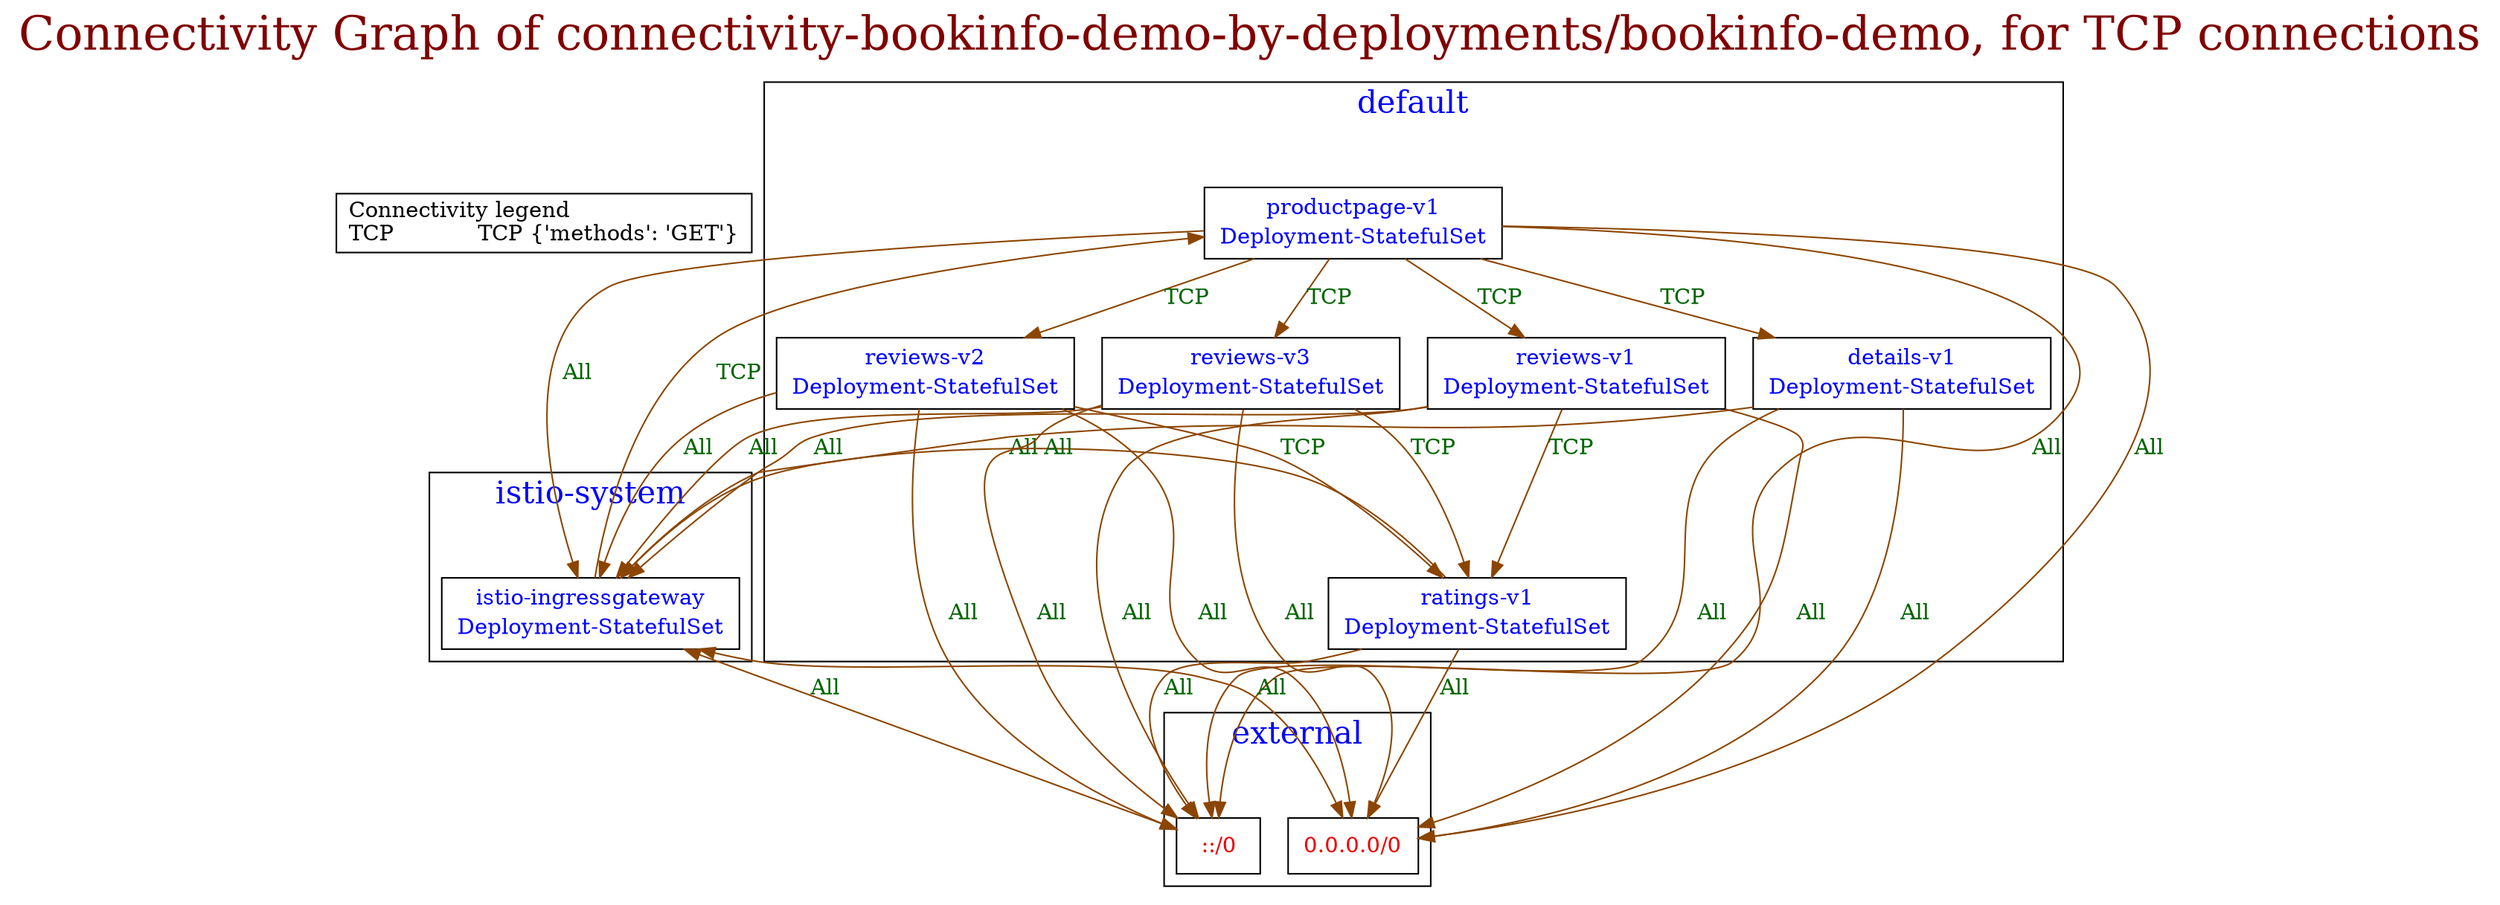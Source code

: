 // The Connectivity Graph of connectivity-bookinfo-demo-by-deployments/bookinfo-demo, for TCP connections
digraph {
	label="Connectivity Graph of connectivity-bookinfo-demo-by-deployments/bookinfo-demo, for TCP connections"	labelloc = "t"
	fontsize=30
	fontcolor=webmaroon
	dict_box [label="Connectivity legend\lTCP            TCP {'methods': 'GET'}\l" shape=box]
subgraph cluster_default_namespace{
	label="default"
	fontsize=20
	fontcolor=blue
	"default/details-v1(Deployment-StatefulSet)" [label=<<table border="0" cellspacing="0"><tr><td>details-v1</td></tr><tr><td>Deployment-StatefulSet</td></tr></table>> shape=box fontcolor=blue]
	"default/productpage-v1(Deployment-StatefulSet)" [label=<<table border="0" cellspacing="0"><tr><td>productpage-v1</td></tr><tr><td>Deployment-StatefulSet</td></tr></table>> shape=box fontcolor=blue]
	"default/ratings-v1(Deployment-StatefulSet)" [label=<<table border="0" cellspacing="0"><tr><td>ratings-v1</td></tr><tr><td>Deployment-StatefulSet</td></tr></table>> shape=box fontcolor=blue]
	"default/reviews-v1(Deployment-StatefulSet)" [label=<<table border="0" cellspacing="0"><tr><td>reviews-v1</td></tr><tr><td>Deployment-StatefulSet</td></tr></table>> shape=box fontcolor=blue]
	"default/reviews-v2(Deployment-StatefulSet)" [label=<<table border="0" cellspacing="0"><tr><td>reviews-v2</td></tr><tr><td>Deployment-StatefulSet</td></tr></table>> shape=box fontcolor=blue]
	"default/reviews-v3(Deployment-StatefulSet)" [label=<<table border="0" cellspacing="0"><tr><td>reviews-v3</td></tr><tr><td>Deployment-StatefulSet</td></tr></table>> shape=box fontcolor=blue]
}
subgraph cluster_external_namespace{
	label="external"
	fontsize=20
	fontcolor=blue
	"0.0.0.0/0" [label=<<table border="0" cellspacing="0"><tr><td>0.0.0.0/0</td></tr></table>> shape=box fontcolor=red2]
	"::/0" [label=<<table border="0" cellspacing="0"><tr><td>::/0</td></tr></table>> shape=box fontcolor=red2]
}
subgraph cluster_istio_system_namespace{
	label="istio-system"
	fontsize=20
	fontcolor=blue
	"istio-system/istio-ingressgateway(Deployment-StatefulSet)" [label=<<table border="0" cellspacing="0"><tr><td>istio-ingressgateway</td></tr><tr><td>Deployment-StatefulSet</td></tr></table>> shape=box fontcolor=blue]
}
	"default/details-v1(Deployment-StatefulSet)" -> "0.0.0.0/0"[label="All" color=darkorange4 fontcolor=darkgreen dir=both arrowhead=normal arrowtail=none]
	"default/details-v1(Deployment-StatefulSet)" -> "::/0"[label="All" color=darkorange4 fontcolor=darkgreen dir=both arrowhead=normal arrowtail=none]
	"default/details-v1(Deployment-StatefulSet)" -> "istio-system/istio-ingressgateway(Deployment-StatefulSet)"[label="All" color=darkorange4 fontcolor=darkgreen dir=both arrowhead=normal arrowtail=none]
	"default/productpage-v1(Deployment-StatefulSet)" -> "0.0.0.0/0"[label="All" color=darkorange4 fontcolor=darkgreen dir=both arrowhead=normal arrowtail=none]
	"default/productpage-v1(Deployment-StatefulSet)" -> "::/0"[label="All" color=darkorange4 fontcolor=darkgreen dir=both arrowhead=normal arrowtail=none]
	"default/productpage-v1(Deployment-StatefulSet)" -> "default/details-v1(Deployment-StatefulSet)"[label="TCP" color=darkorange4 fontcolor=darkgreen dir=both arrowhead=normal arrowtail=none]
	"default/productpage-v1(Deployment-StatefulSet)" -> "default/reviews-v1(Deployment-StatefulSet)"[label="TCP" color=darkorange4 fontcolor=darkgreen dir=both arrowhead=normal arrowtail=none]
	"default/productpage-v1(Deployment-StatefulSet)" -> "default/reviews-v2(Deployment-StatefulSet)"[label="TCP" color=darkorange4 fontcolor=darkgreen dir=both arrowhead=normal arrowtail=none]
	"default/productpage-v1(Deployment-StatefulSet)" -> "default/reviews-v3(Deployment-StatefulSet)"[label="TCP" color=darkorange4 fontcolor=darkgreen dir=both arrowhead=normal arrowtail=none]
	"default/productpage-v1(Deployment-StatefulSet)" -> "istio-system/istio-ingressgateway(Deployment-StatefulSet)"[label="All" color=darkorange4 fontcolor=darkgreen dir=both arrowhead=normal arrowtail=none]
	"default/ratings-v1(Deployment-StatefulSet)" -> "0.0.0.0/0"[label="All" color=darkorange4 fontcolor=darkgreen dir=both arrowhead=normal arrowtail=none]
	"default/ratings-v1(Deployment-StatefulSet)" -> "::/0"[label="All" color=darkorange4 fontcolor=darkgreen dir=both arrowhead=normal arrowtail=none]
	"default/ratings-v1(Deployment-StatefulSet)" -> "istio-system/istio-ingressgateway(Deployment-StatefulSet)"[label="All" color=darkorange4 fontcolor=darkgreen dir=both arrowhead=normal arrowtail=none]
	"default/reviews-v1(Deployment-StatefulSet)" -> "0.0.0.0/0"[label="All" color=darkorange4 fontcolor=darkgreen dir=both arrowhead=normal arrowtail=none]
	"default/reviews-v1(Deployment-StatefulSet)" -> "::/0"[label="All" color=darkorange4 fontcolor=darkgreen dir=both arrowhead=normal arrowtail=none]
	"default/reviews-v1(Deployment-StatefulSet)" -> "default/ratings-v1(Deployment-StatefulSet)"[label="TCP" color=darkorange4 fontcolor=darkgreen dir=both arrowhead=normal arrowtail=none]
	"default/reviews-v1(Deployment-StatefulSet)" -> "istio-system/istio-ingressgateway(Deployment-StatefulSet)"[label="All" color=darkorange4 fontcolor=darkgreen dir=both arrowhead=normal arrowtail=none]
	"default/reviews-v2(Deployment-StatefulSet)" -> "0.0.0.0/0"[label="All" color=darkorange4 fontcolor=darkgreen dir=both arrowhead=normal arrowtail=none]
	"default/reviews-v2(Deployment-StatefulSet)" -> "::/0"[label="All" color=darkorange4 fontcolor=darkgreen dir=both arrowhead=normal arrowtail=none]
	"default/reviews-v2(Deployment-StatefulSet)" -> "default/ratings-v1(Deployment-StatefulSet)"[label="TCP" color=darkorange4 fontcolor=darkgreen dir=both arrowhead=normal arrowtail=none]
	"default/reviews-v2(Deployment-StatefulSet)" -> "istio-system/istio-ingressgateway(Deployment-StatefulSet)"[label="All" color=darkorange4 fontcolor=darkgreen dir=both arrowhead=normal arrowtail=none]
	"default/reviews-v3(Deployment-StatefulSet)" -> "0.0.0.0/0"[label="All" color=darkorange4 fontcolor=darkgreen dir=both arrowhead=normal arrowtail=none]
	"default/reviews-v3(Deployment-StatefulSet)" -> "::/0"[label="All" color=darkorange4 fontcolor=darkgreen dir=both arrowhead=normal arrowtail=none]
	"default/reviews-v3(Deployment-StatefulSet)" -> "default/ratings-v1(Deployment-StatefulSet)"[label="TCP" color=darkorange4 fontcolor=darkgreen dir=both arrowhead=normal arrowtail=none]
	"default/reviews-v3(Deployment-StatefulSet)" -> "istio-system/istio-ingressgateway(Deployment-StatefulSet)"[label="All" color=darkorange4 fontcolor=darkgreen dir=both arrowhead=normal arrowtail=none]
	"istio-system/istio-ingressgateway(Deployment-StatefulSet)" -> "0.0.0.0/0"[label="All" color=darkorange4 fontcolor=darkgreen dir=both arrowhead=normal arrowtail=normal]
	"istio-system/istio-ingressgateway(Deployment-StatefulSet)" -> "::/0"[label="All" color=darkorange4 fontcolor=darkgreen dir=both arrowhead=normal arrowtail=normal]
	"istio-system/istio-ingressgateway(Deployment-StatefulSet)" -> "default/productpage-v1(Deployment-StatefulSet)"[label="TCP" color=darkorange4 fontcolor=darkgreen dir=both arrowhead=normal arrowtail=none]
}
// The Connectivity Graph of connectivity-bookinfo-demo-by-deployments/bookinfo-demo, for non-TCP connections
digraph {
	label="Connectivity Graph of connectivity-bookinfo-demo-by-deployments/bookinfo-demo, for non-TCP connections"	labelloc = "t"
	fontsize=30
	fontcolor=webmaroon
	"clique_1" [shape=egg fontcolor=indigo color=indigo width=0.2 height=0.2 label=clq fontsize=10 margin=0  xlabel="All"]
	"clique_3" [shape=egg fontcolor=indigo color=indigo width=0.2 height=0.2 label=clq fontsize=10 margin=0  xlabel="All"]
subgraph cluster_default_namespace{
	label="default"
	fontsize=20
	fontcolor=blue
	"clique_0" [shape=egg fontcolor=indigo color=indigo width=0.2 height=0.2 label=clq fontsize=10 margin=0  xlabel="All"]
	"clique_2" [shape=egg fontcolor=indigo color=indigo width=0.2 height=0.2 label=clq fontsize=10 margin=0  xlabel="All"]
	"default/details-v1(Deployment-StatefulSet)" [label=<<table border="0" cellspacing="0"><tr><td>details-v1</td></tr><tr><td>Deployment-StatefulSet</td></tr></table>> shape=box fontcolor=blue]
	"default/productpage-v1(Deployment-StatefulSet)" [label=<<table border="0" cellspacing="0"><tr><td>productpage-v1</td></tr><tr><td>Deployment-StatefulSet</td></tr></table>> shape=box fontcolor=blue]
	"default/ratings-v1(Deployment-StatefulSet)" [label=<<table border="0" cellspacing="0"><tr><td>ratings-v1</td></tr><tr><td>Deployment-StatefulSet</td></tr></table>> shape=box fontcolor=blue]
	"default/reviews-v1(Deployment-StatefulSet)" [label=<<table border="0" cellspacing="0"><tr><td>reviews-v1</td></tr><tr><td>Deployment-StatefulSet</td></tr></table>> shape=box fontcolor=blue]
	"default/reviews-v2(Deployment-StatefulSet)" [label=<<table border="0" cellspacing="0"><tr><td>reviews-v2</td></tr><tr><td>Deployment-StatefulSet</td></tr></table>> shape=box fontcolor=blue]
	"default/reviews-v3(Deployment-StatefulSet)" [label=<<table border="0" cellspacing="0"><tr><td>reviews-v3</td></tr><tr><td>Deployment-StatefulSet</td></tr></table>> shape=box fontcolor=blue]
}
subgraph cluster_external_namespace{
	label="external"
	fontsize=20
	fontcolor=blue
	"0.0.0.0/0" [label=<<table border="0" cellspacing="0"><tr><td>0.0.0.0/0</td></tr></table>> shape=box fontcolor=red2]
	"::/0" [label=<<table border="0" cellspacing="0"><tr><td>::/0</td></tr></table>> shape=box fontcolor=red2]
}
subgraph cluster_istio_system_namespace{
	label="istio-system"
	fontsize=20
	fontcolor=blue
	"istio-system/istio-ingressgateway(Deployment-StatefulSet)" [label=<<table border="0" cellspacing="0"><tr><td>istio-ingressgateway</td></tr><tr><td>Deployment-StatefulSet</td></tr></table>> shape=box fontcolor=blue]
}
	"0.0.0.0/0" -> "clique_1"[ color=indigo fontcolor=darkgreen dir=both arrowhead=none arrowtail=none]
	"::/0" -> "clique_3"[ color=indigo fontcolor=darkgreen dir=both arrowhead=none arrowtail=none]
	"clique_0" -> "clique_1"[ color=indigo fontcolor=darkgreen dir=both arrowhead=none arrowtail=none]
	"clique_0" -> "default/details-v1(Deployment-StatefulSet)"[ color=indigo fontcolor=darkgreen dir=both arrowhead=none arrowtail=none]
	"clique_0" -> "default/productpage-v1(Deployment-StatefulSet)"[ color=indigo fontcolor=darkgreen dir=both arrowhead=none arrowtail=none]
	"clique_0" -> "default/ratings-v1(Deployment-StatefulSet)"[ color=indigo fontcolor=darkgreen dir=both arrowhead=none arrowtail=none]
	"clique_0" -> "default/reviews-v1(Deployment-StatefulSet)"[ color=indigo fontcolor=darkgreen dir=both arrowhead=none arrowtail=none]
	"clique_0" -> "default/reviews-v2(Deployment-StatefulSet)"[ color=indigo fontcolor=darkgreen dir=both arrowhead=none arrowtail=none]
	"clique_0" -> "default/reviews-v3(Deployment-StatefulSet)"[ color=indigo fontcolor=darkgreen dir=both arrowhead=none arrowtail=none]
	"clique_2" -> "clique_3"[ color=indigo fontcolor=darkgreen dir=both arrowhead=none arrowtail=none]
	"clique_2" -> "default/details-v1(Deployment-StatefulSet)"[ color=indigo fontcolor=darkgreen dir=both arrowhead=none arrowtail=none]
	"clique_2" -> "default/productpage-v1(Deployment-StatefulSet)"[ color=indigo fontcolor=darkgreen dir=both arrowhead=none arrowtail=none]
	"clique_2" -> "default/ratings-v1(Deployment-StatefulSet)"[ color=indigo fontcolor=darkgreen dir=both arrowhead=none arrowtail=none]
	"clique_2" -> "default/reviews-v1(Deployment-StatefulSet)"[ color=indigo fontcolor=darkgreen dir=both arrowhead=none arrowtail=none]
	"clique_2" -> "default/reviews-v2(Deployment-StatefulSet)"[ color=indigo fontcolor=darkgreen dir=both arrowhead=none arrowtail=none]
	"clique_2" -> "default/reviews-v3(Deployment-StatefulSet)"[ color=indigo fontcolor=darkgreen dir=both arrowhead=none arrowtail=none]
	"istio-system/istio-ingressgateway(Deployment-StatefulSet)" -> "clique_1"[ color=indigo fontcolor=darkgreen dir=both arrowhead=none arrowtail=none]
	"istio-system/istio-ingressgateway(Deployment-StatefulSet)" -> "clique_3"[ color=indigo fontcolor=darkgreen dir=both arrowhead=none arrowtail=none]
}
